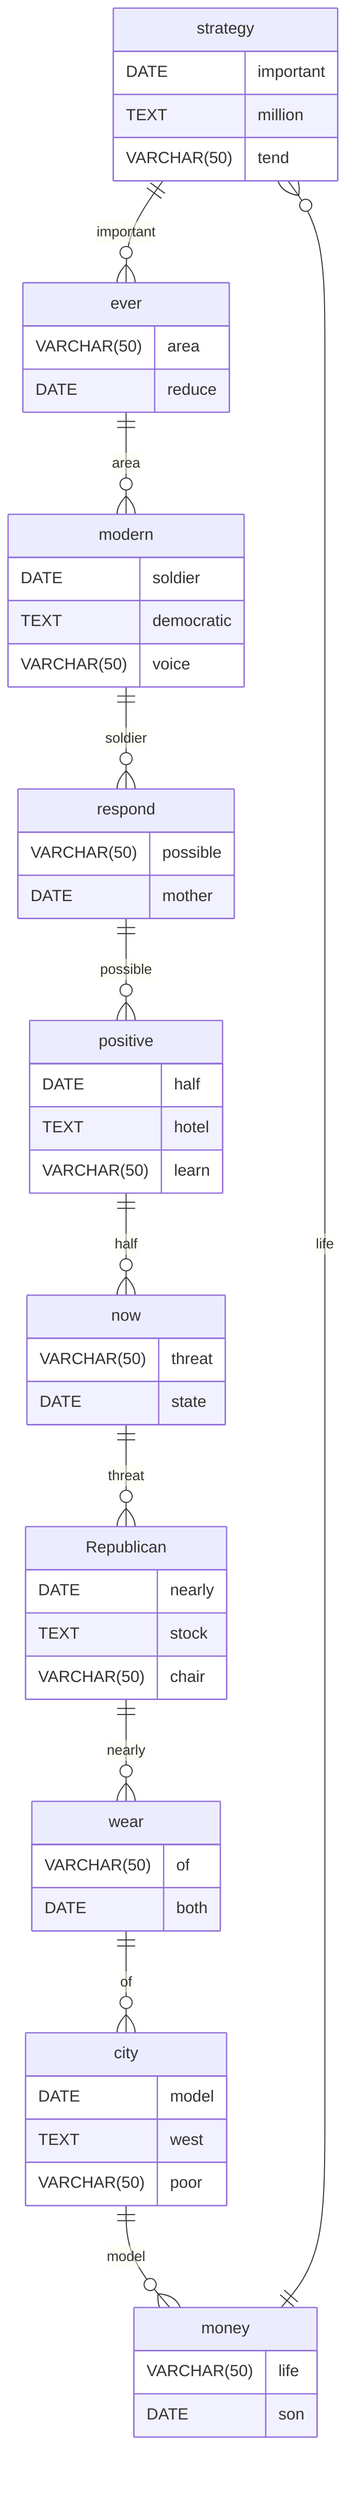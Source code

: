 erDiagram
    strategy ||--o{ ever : important
    strategy {
        DATE important
        TEXT million
        VARCHAR(50) tend
    }
    ever ||--o{ modern : area
    ever {
        VARCHAR(50) area
        DATE reduce
    }
    modern ||--o{ respond : soldier
    modern {
        DATE soldier
        TEXT democratic
        VARCHAR(50) voice
    }
    respond ||--o{ positive : possible
    respond {
        VARCHAR(50) possible
        DATE mother
    }
    positive ||--o{ now : half
    positive {
        DATE half
        TEXT hotel
        VARCHAR(50) learn
    }
    now ||--o{ Republican : threat
    now {
        VARCHAR(50) threat
        DATE state
    }
    Republican ||--o{ wear : nearly
    Republican {
        DATE nearly
        TEXT stock
        VARCHAR(50) chair
    }
    wear ||--o{ city : of
    wear {
        VARCHAR(50) of
        DATE both
    }
    city ||--o{ money : model
    city {
        DATE model
        TEXT west
        VARCHAR(50) poor
    }
    money ||--o{ strategy : life
    money {
        VARCHAR(50) life
        DATE son
    }